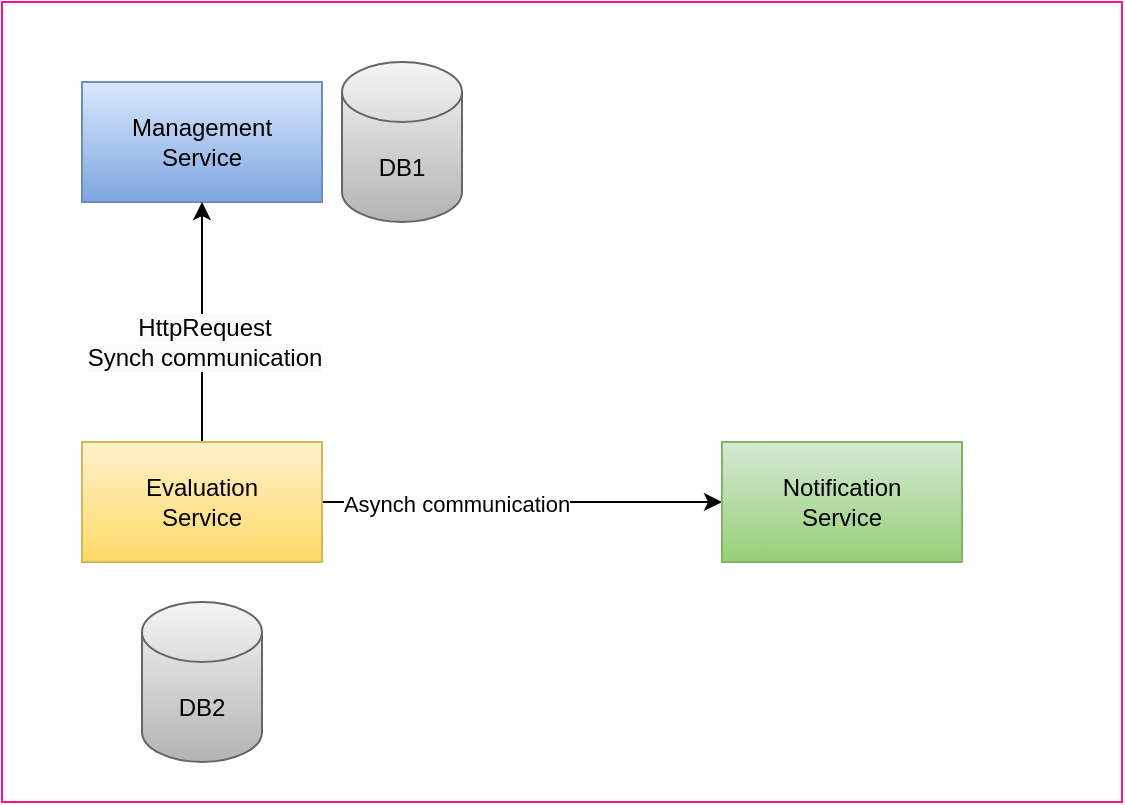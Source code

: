 <mxfile version="26.0.11">
  <diagram name="Page-1" id="ELxVPNnmCpAb96DLx-Cy">
    <mxGraphModel dx="1050" dy="522" grid="1" gridSize="10" guides="1" tooltips="1" connect="1" arrows="1" fold="1" page="1" pageScale="1" pageWidth="827" pageHeight="1169" math="0" shadow="0">
      <root>
        <mxCell id="0" />
        <mxCell id="1" parent="0" />
        <mxCell id="AllUuOBGIG-LXeQBzFlW-1" value="" style="rounded=0;whiteSpace=wrap;html=1;fillColor=none;strokeColor=#FF118B;" vertex="1" parent="1">
          <mxGeometry x="200" y="80" width="560" height="400" as="geometry" />
        </mxCell>
        <mxCell id="AllUuOBGIG-LXeQBzFlW-2" value="" style="rounded=0;whiteSpace=wrap;html=1;fillColor=#dae8fc;gradientColor=#7ea6e0;strokeColor=#6c8ebf;" vertex="1" parent="1">
          <mxGeometry x="240" y="120" width="120" height="60" as="geometry" />
        </mxCell>
        <mxCell id="AllUuOBGIG-LXeQBzFlW-11" style="edgeStyle=orthogonalEdgeStyle;rounded=0;orthogonalLoop=1;jettySize=auto;html=1;entryX=0.5;entryY=1;entryDx=0;entryDy=0;" edge="1" parent="1" source="AllUuOBGIG-LXeQBzFlW-3" target="AllUuOBGIG-LXeQBzFlW-2">
          <mxGeometry relative="1" as="geometry" />
        </mxCell>
        <mxCell id="AllUuOBGIG-LXeQBzFlW-15" value="&lt;span style=&quot;font-size: 12px; text-wrap-mode: wrap; background-color: rgb(251, 251, 251);&quot;&gt;HttpRequest&lt;/span&gt;&lt;div style=&quot;font-size: 12px; text-wrap-mode: wrap; background-color: rgb(251, 251, 251);&quot;&gt;Synch communication&lt;/div&gt;" style="edgeLabel;html=1;align=center;verticalAlign=middle;resizable=0;points=[];" vertex="1" connectable="0" parent="AllUuOBGIG-LXeQBzFlW-11">
          <mxGeometry x="-0.163" y="-1" relative="1" as="geometry">
            <mxPoint as="offset" />
          </mxGeometry>
        </mxCell>
        <mxCell id="AllUuOBGIG-LXeQBzFlW-13" style="edgeStyle=orthogonalEdgeStyle;rounded=0;orthogonalLoop=1;jettySize=auto;html=1;" edge="1" parent="1" source="AllUuOBGIG-LXeQBzFlW-3" target="AllUuOBGIG-LXeQBzFlW-4">
          <mxGeometry relative="1" as="geometry" />
        </mxCell>
        <mxCell id="AllUuOBGIG-LXeQBzFlW-14" value="Asynch communication" style="edgeLabel;html=1;align=center;verticalAlign=middle;resizable=0;points=[];" vertex="1" connectable="0" parent="AllUuOBGIG-LXeQBzFlW-13">
          <mxGeometry x="-0.335" y="-1" relative="1" as="geometry">
            <mxPoint as="offset" />
          </mxGeometry>
        </mxCell>
        <mxCell id="AllUuOBGIG-LXeQBzFlW-3" value="Evaluation&lt;div&gt;Service&lt;/div&gt;" style="rounded=0;whiteSpace=wrap;html=1;fillColor=#fff2cc;gradientColor=#ffd966;strokeColor=#d6b656;" vertex="1" parent="1">
          <mxGeometry x="240" y="300" width="120" height="60" as="geometry" />
        </mxCell>
        <mxCell id="AllUuOBGIG-LXeQBzFlW-4" value="Notification&lt;div&gt;Service&lt;/div&gt;" style="rounded=0;whiteSpace=wrap;html=1;fillColor=#d5e8d4;gradientColor=#97d077;strokeColor=#82b366;" vertex="1" parent="1">
          <mxGeometry x="560" y="300" width="120" height="60" as="geometry" />
        </mxCell>
        <mxCell id="AllUuOBGIG-LXeQBzFlW-5" value="DB2" style="shape=cylinder3;whiteSpace=wrap;html=1;boundedLbl=1;backgroundOutline=1;size=15;fillColor=#f5f5f5;gradientColor=#b3b3b3;strokeColor=#666666;" vertex="1" parent="1">
          <mxGeometry x="270" y="380" width="60" height="80" as="geometry" />
        </mxCell>
        <mxCell id="AllUuOBGIG-LXeQBzFlW-6" value="DB1" style="shape=cylinder3;whiteSpace=wrap;html=1;boundedLbl=1;backgroundOutline=1;size=15;fillColor=#f5f5f5;gradientColor=#b3b3b3;strokeColor=#666666;" vertex="1" parent="1">
          <mxGeometry x="370" y="110" width="60" height="80" as="geometry" />
        </mxCell>
        <mxCell id="AllUuOBGIG-LXeQBzFlW-7" value="Management Service" style="text;html=1;align=center;verticalAlign=middle;whiteSpace=wrap;rounded=0;" vertex="1" parent="1">
          <mxGeometry x="270" y="135" width="60" height="30" as="geometry" />
        </mxCell>
      </root>
    </mxGraphModel>
  </diagram>
</mxfile>
